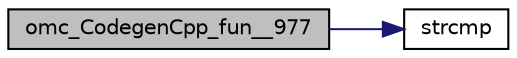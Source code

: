 digraph "omc_CodegenCpp_fun__977"
{
  edge [fontname="Helvetica",fontsize="10",labelfontname="Helvetica",labelfontsize="10"];
  node [fontname="Helvetica",fontsize="10",shape=record];
  rankdir="LR";
  Node414576 [label="omc_CodegenCpp_fun__977",height=0.2,width=0.4,color="black", fillcolor="grey75", style="filled", fontcolor="black"];
  Node414576 -> Node414577 [color="midnightblue",fontsize="10",style="solid",fontname="Helvetica"];
  Node414577 [label="strcmp",height=0.2,width=0.4,color="black", fillcolor="white", style="filled",URL="$db/d13/_c_vode_get_8m.html#ab022bbe018438998408fda94a327a547"];
}
